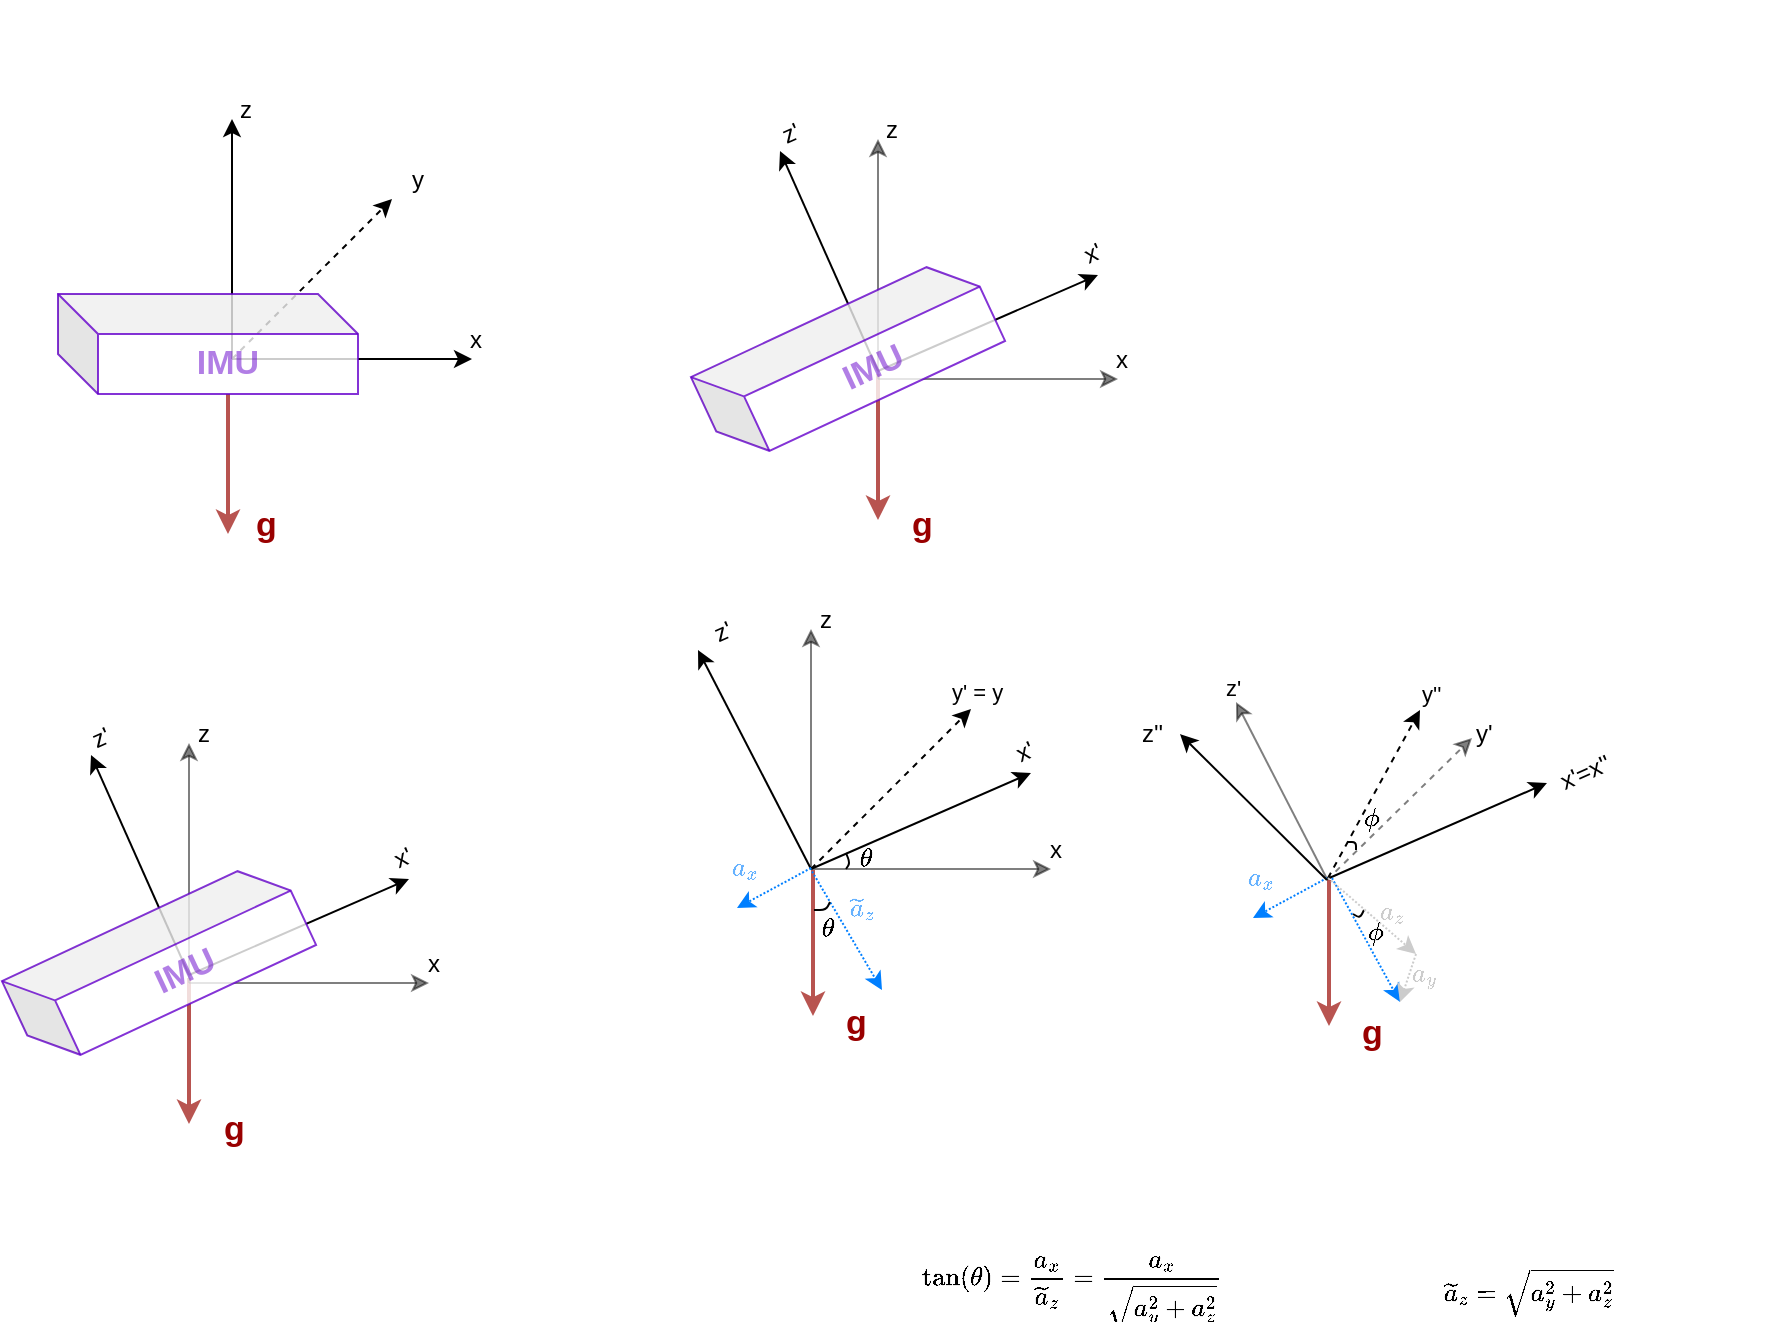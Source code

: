 <mxfile version="11.1.4" type="device"><diagram id="0EHha5lIteUebjyNbjk4" name="Page-1"><mxGraphModel dx="1221" dy="692" grid="1" gridSize="2" guides="1" tooltips="1" connect="1" arrows="1" fold="1" page="1" pageScale="1" pageWidth="827" pageHeight="1169" math="1" shadow="0"><root><mxCell id="0"/><mxCell id="1" parent="0"/><mxCell id="jqTsa8UyW_5AuP-ACRvg-2" value="" style="endArrow=classic;html=1;exitX=0;exitY=0;exitDx=85;exitDy=50;exitPerimeter=0;strokeWidth=2;strokeColor=#b85450;fillColor=#f8cecc;" parent="1" source="jqTsa8UyW_5AuP-ACRvg-1" edge="1"><mxGeometry width="50" height="50" relative="1" as="geometry"><mxPoint x="140" y="440" as="sourcePoint"/><mxPoint x="225" y="440" as="targetPoint"/></mxGeometry></mxCell><mxCell id="jqTsa8UyW_5AuP-ACRvg-9" value="" style="group;strokeWidth=5;strokeColor=none;perimeterSpacing=0;" parent="1" vertex="1" connectable="0"><mxGeometry x="227" y="217.5" width="137" height="135" as="geometry"/></mxCell><mxCell id="jqTsa8UyW_5AuP-ACRvg-3" value="" style="endArrow=classic;html=1;" parent="jqTsa8UyW_5AuP-ACRvg-9" edge="1"><mxGeometry width="50" height="50" relative="1" as="geometry"><mxPoint y="135" as="sourcePoint"/><mxPoint x="120" y="135" as="targetPoint"/></mxGeometry></mxCell><mxCell id="jqTsa8UyW_5AuP-ACRvg-4" value="" style="endArrow=classic;html=1;" parent="jqTsa8UyW_5AuP-ACRvg-9" edge="1"><mxGeometry width="50" height="50" relative="1" as="geometry"><mxPoint y="135" as="sourcePoint"/><mxPoint y="15" as="targetPoint"/></mxGeometry></mxCell><mxCell id="jqTsa8UyW_5AuP-ACRvg-5" value="" style="endArrow=classic;html=1;dashed=1;" parent="jqTsa8UyW_5AuP-ACRvg-9" edge="1"><mxGeometry width="50" height="50" relative="1" as="geometry"><mxPoint y="135" as="sourcePoint"/><mxPoint x="80" y="55" as="targetPoint"/></mxGeometry></mxCell><mxCell id="jqTsa8UyW_5AuP-ACRvg-6" value="z" style="text;html=1;resizable=0;points=[];autosize=1;align=left;verticalAlign=top;spacingTop=-4;" parent="jqTsa8UyW_5AuP-ACRvg-9" vertex="1"><mxGeometry x="2" width="20" height="20" as="geometry"/></mxCell><mxCell id="jqTsa8UyW_5AuP-ACRvg-7" value="x" style="text;html=1;resizable=0;points=[];autosize=1;align=left;verticalAlign=top;spacingTop=-4;" parent="jqTsa8UyW_5AuP-ACRvg-9" vertex="1"><mxGeometry x="117" y="115" width="20" height="20" as="geometry"/></mxCell><mxCell id="jqTsa8UyW_5AuP-ACRvg-8" value="y" style="text;html=1;resizable=0;points=[];autosize=1;align=left;verticalAlign=top;spacingTop=-4;" parent="jqTsa8UyW_5AuP-ACRvg-9" vertex="1"><mxGeometry x="88" y="35" width="20" height="20" as="geometry"/></mxCell><mxCell id="jqTsa8UyW_5AuP-ACRvg-1" value="&lt;b&gt;&lt;font style=&quot;font-size: 17px&quot; color=&quot;#6600cc&quot;&gt;IMU&lt;/font&gt;&lt;/b&gt;" style="shape=cube;whiteSpace=wrap;html=1;boundedLbl=1;backgroundOutline=1;darkOpacity=0.05;darkOpacity2=0.1;strokeColor=#6600CC;fillOpacity=80;strokeOpacity=80;textOpacity=50;" parent="1" vertex="1"><mxGeometry x="140" y="320" width="150" height="50" as="geometry"/></mxCell><mxCell id="jqTsa8UyW_5AuP-ACRvg-24" value="g" style="text;html=1;resizable=0;points=[];autosize=1;align=left;verticalAlign=top;spacingTop=-4;fontStyle=1;fontColor=#990000;fontSize=17;" parent="1" vertex="1"><mxGeometry x="237" y="423" width="20" height="20" as="geometry"/></mxCell><mxCell id="jqTsa8UyW_5AuP-ACRvg-26" value="" style="endArrow=classic;html=1;strokeWidth=2;strokeColor=#b85450;fillColor=#f8cecc;" parent="1" edge="1"><mxGeometry width="50" height="50" relative="1" as="geometry"><mxPoint x="550" y="360" as="sourcePoint"/><mxPoint x="550" y="433" as="targetPoint"/></mxGeometry></mxCell><mxCell id="jqTsa8UyW_5AuP-ACRvg-41" value="g" style="text;html=1;resizable=0;points=[];autosize=1;align=left;verticalAlign=top;spacingTop=-4;fontStyle=1;fontColor=#990000;fontSize=17;" parent="1" vertex="1"><mxGeometry x="565" y="423" width="20" height="20" as="geometry"/></mxCell><mxCell id="jqTsa8UyW_5AuP-ACRvg-44" value="" style="group;rotation=-24;" parent="1" vertex="1" connectable="0"><mxGeometry x="516" y="201.5" width="171" height="161" as="geometry"/></mxCell><mxCell id="jqTsa8UyW_5AuP-ACRvg-45" value="" style="endArrow=classic;html=1;" parent="jqTsa8UyW_5AuP-ACRvg-44" edge="1"><mxGeometry width="50" height="50" relative="1" as="geometry"><mxPoint x="34" y="157" as="sourcePoint"/><mxPoint x="144" y="109" as="targetPoint"/></mxGeometry></mxCell><mxCell id="jqTsa8UyW_5AuP-ACRvg-46" value="" style="endArrow=classic;html=1;" parent="jqTsa8UyW_5AuP-ACRvg-44" edge="1"><mxGeometry width="50" height="50" relative="1" as="geometry"><mxPoint x="34" y="157" as="sourcePoint"/><mxPoint x="-15" y="47" as="targetPoint"/></mxGeometry></mxCell><mxCell id="jqTsa8UyW_5AuP-ACRvg-48" value="z'" style="text;html=1;resizable=0;points=[];autosize=1;align=left;verticalAlign=top;spacingTop=-4;rotation=-24;" parent="jqTsa8UyW_5AuP-ACRvg-44" vertex="1"><mxGeometry x="-16" y="27" width="20" height="20" as="geometry"/></mxCell><mxCell id="jqTsa8UyW_5AuP-ACRvg-49" value="x'" style="text;html=1;resizable=0;points=[];autosize=1;align=left;verticalAlign=top;spacingTop=-4;rotation=-24;" parent="jqTsa8UyW_5AuP-ACRvg-44" vertex="1"><mxGeometry x="135" y="87" width="20" height="20" as="geometry"/></mxCell><mxCell id="jqTsa8UyW_5AuP-ACRvg-51" value="" style="group;opacity=40;" parent="jqTsa8UyW_5AuP-ACRvg-44" vertex="1" connectable="0"><mxGeometry x="34" y="26" width="137" height="135" as="geometry"/></mxCell><mxCell id="jqTsa8UyW_5AuP-ACRvg-52" value="" style="endArrow=classic;html=1;opacity=50;" parent="jqTsa8UyW_5AuP-ACRvg-51" edge="1"><mxGeometry width="50" height="50" relative="1" as="geometry"><mxPoint y="135" as="sourcePoint"/><mxPoint x="120" y="135" as="targetPoint"/></mxGeometry></mxCell><mxCell id="jqTsa8UyW_5AuP-ACRvg-53" value="" style="endArrow=classic;html=1;opacity=50;" parent="jqTsa8UyW_5AuP-ACRvg-51" edge="1"><mxGeometry width="50" height="50" relative="1" as="geometry"><mxPoint y="135" as="sourcePoint"/><mxPoint y="15" as="targetPoint"/></mxGeometry></mxCell><mxCell id="jqTsa8UyW_5AuP-ACRvg-55" value="z" style="text;html=1;resizable=0;points=[];autosize=1;align=left;verticalAlign=top;spacingTop=-4;" parent="jqTsa8UyW_5AuP-ACRvg-51" vertex="1"><mxGeometry x="2" width="20" height="20" as="geometry"/></mxCell><mxCell id="jqTsa8UyW_5AuP-ACRvg-56" value="x" style="text;html=1;resizable=0;points=[];autosize=1;align=left;verticalAlign=top;spacingTop=-4;" parent="jqTsa8UyW_5AuP-ACRvg-51" vertex="1"><mxGeometry x="117" y="115" width="20" height="20" as="geometry"/></mxCell><mxCell id="jqTsa8UyW_5AuP-ACRvg-25" value="&lt;b&gt;&lt;font style=&quot;font-size: 17px&quot; color=&quot;#6600cc&quot;&gt;IMU&lt;/font&gt;&lt;/b&gt;" style="shape=cube;whiteSpace=wrap;html=1;boundedLbl=1;backgroundOutline=1;darkOpacity=0.05;darkOpacity2=0.1;strokeColor=#6600CC;fillOpacity=80;strokeOpacity=80;textOpacity=50;rotation=-25;" parent="1" vertex="1"><mxGeometry x="460" y="327.5" width="150" height="50" as="geometry"/></mxCell><mxCell id="jqTsa8UyW_5AuP-ACRvg-60" value="" style="endArrow=classic;html=1;strokeWidth=2;strokeColor=#b85450;fillColor=#f8cecc;" parent="1" edge="1"><mxGeometry width="50" height="50" relative="1" as="geometry"><mxPoint x="517.5" y="608" as="sourcePoint"/><mxPoint x="517.5" y="681" as="targetPoint"/></mxGeometry></mxCell><mxCell id="jqTsa8UyW_5AuP-ACRvg-61" value="g" style="text;html=1;resizable=0;points=[];autosize=1;align=left;verticalAlign=top;spacingTop=-4;fontStyle=1;fontColor=#990000;fontSize=17;" parent="1" vertex="1"><mxGeometry x="531.5" y="672" width="20" height="20" as="geometry"/></mxCell><mxCell id="jqTsa8UyW_5AuP-ACRvg-62" value="" style="endArrow=classic;html=1;" parent="1" edge="1"><mxGeometry width="50" height="50" relative="1" as="geometry"><mxPoint x="516.5" y="607.5" as="sourcePoint"/><mxPoint x="626.5" y="559.5" as="targetPoint"/></mxGeometry></mxCell><mxCell id="jqTsa8UyW_5AuP-ACRvg-63" value="" style="endArrow=classic;html=1;" parent="1" edge="1"><mxGeometry width="50" height="50" relative="1" as="geometry"><mxPoint x="516.5" y="607.5" as="sourcePoint"/><mxPoint x="460" y="498" as="targetPoint"/></mxGeometry></mxCell><mxCell id="jqTsa8UyW_5AuP-ACRvg-64" value="z'" style="text;html=1;resizable=0;points=[];autosize=1;align=left;verticalAlign=top;spacingTop=-4;rotation=-24;" parent="1" vertex="1"><mxGeometry x="466.5" y="477.5" width="20" height="20" as="geometry"/></mxCell><mxCell id="jqTsa8UyW_5AuP-ACRvg-65" value="x'" style="text;html=1;resizable=0;points=[];autosize=1;align=left;verticalAlign=top;spacingTop=-4;rotation=-24;" parent="1" vertex="1"><mxGeometry x="617.5" y="537.5" width="20" height="20" as="geometry"/></mxCell><mxCell id="jqTsa8UyW_5AuP-ACRvg-66" value="" style="group;opacity=40;" parent="1" vertex="1" connectable="0"><mxGeometry x="516.5" y="472.5" width="152.5" height="136" as="geometry"/></mxCell><mxCell id="jqTsa8UyW_5AuP-ACRvg-67" value="" style="endArrow=classic;html=1;opacity=50;" parent="jqTsa8UyW_5AuP-ACRvg-66" edge="1"><mxGeometry width="50" height="50" relative="1" as="geometry"><mxPoint y="135" as="sourcePoint"/><mxPoint x="120" y="135" as="targetPoint"/></mxGeometry></mxCell><mxCell id="jqTsa8UyW_5AuP-ACRvg-68" value="" style="endArrow=classic;html=1;opacity=50;" parent="jqTsa8UyW_5AuP-ACRvg-66" edge="1"><mxGeometry width="50" height="50" relative="1" as="geometry"><mxPoint y="135" as="sourcePoint"/><mxPoint y="15" as="targetPoint"/></mxGeometry></mxCell><mxCell id="jqTsa8UyW_5AuP-ACRvg-69" value="z" style="text;html=1;resizable=0;points=[];autosize=1;align=left;verticalAlign=top;spacingTop=-4;" parent="jqTsa8UyW_5AuP-ACRvg-66" vertex="1"><mxGeometry x="2" width="20" height="20" as="geometry"/></mxCell><mxCell id="jqTsa8UyW_5AuP-ACRvg-70" value="x" style="text;html=1;resizable=0;points=[];autosize=1;align=left;verticalAlign=top;spacingTop=-4;" parent="jqTsa8UyW_5AuP-ACRvg-66" vertex="1"><mxGeometry x="117" y="115" width="20" height="20" as="geometry"/></mxCell><mxCell id="jqTsa8UyW_5AuP-ACRvg-107" value="" style="endArrow=classic;html=1;dashed=1;" parent="jqTsa8UyW_5AuP-ACRvg-66" edge="1"><mxGeometry width="50" height="50" relative="1" as="geometry"><mxPoint y="135" as="sourcePoint"/><mxPoint x="80" y="55" as="targetPoint"/></mxGeometry></mxCell><mxCell id="jqTsa8UyW_5AuP-ACRvg-148" value="" style="endArrow=none;html=1;strokeColor=#000000;strokeWidth=1;fontSize=11;fontColor=#000000;" parent="jqTsa8UyW_5AuP-ACRvg-66" edge="1"><mxGeometry width="50" height="50" relative="1" as="geometry"><mxPoint x="17.5" y="135" as="sourcePoint"/><mxPoint x="17.5" y="127" as="targetPoint"/><Array as="points"><mxPoint x="19.5" y="132"/></Array></mxGeometry></mxCell><mxCell id="jqTsa8UyW_5AuP-ACRvg-149" value="`\theta`" style="text;html=1;resizable=0;points=[];autosize=1;align=left;verticalAlign=top;spacingTop=-4;fontSize=11;fontColor=#000000;" parent="jqTsa8UyW_5AuP-ACRvg-66" vertex="1"><mxGeometry x="22.5" y="120" width="46" height="14" as="geometry"/></mxCell><mxCell id="jqTsa8UyW_5AuP-ACRvg-72" value="" style="endArrow=classic;html=1;dashed=1;strokeColor=#007FFF;strokeWidth=1;fontSize=17;fontColor=#990000;dashPattern=1 1;" parent="1" edge="1"><mxGeometry width="50" height="50" relative="1" as="geometry"><mxPoint x="516.5" y="607" as="sourcePoint"/><mxPoint x="479.5" y="627" as="targetPoint"/></mxGeometry></mxCell><mxCell id="jqTsa8UyW_5AuP-ACRvg-77" value="`a_x`" style="text;html=1;resizable=0;points=[];autosize=1;align=left;verticalAlign=top;spacingTop=-4;fontSize=11;fontColor=#66B2FF;" parent="1" vertex="1"><mxGeometry x="474.5" y="597.5" width="36" height="14" as="geometry"/></mxCell><mxCell id="jqTsa8UyW_5AuP-ACRvg-80" value="" style="endArrow=classic;html=1;dashed=1;dashPattern=1 1;strokeColor=#007FFF;strokeWidth=1;fontSize=11;fontColor=#66B2FF;" parent="1" edge="1"><mxGeometry width="50" height="50" relative="1" as="geometry"><mxPoint x="516" y="607" as="sourcePoint"/><mxPoint x="552" y="668" as="targetPoint"/></mxGeometry></mxCell><mxCell id="jqTsa8UyW_5AuP-ACRvg-83" value="" style="endArrow=classic;html=1;strokeWidth=2;strokeColor=#b85450;fillColor=#f8cecc;" parent="1" edge="1"><mxGeometry width="50" height="50" relative="1" as="geometry"><mxPoint x="775.5" y="613" as="sourcePoint"/><mxPoint x="775.5" y="686" as="targetPoint"/></mxGeometry></mxCell><mxCell id="jqTsa8UyW_5AuP-ACRvg-84" value="g" style="text;html=1;resizable=0;points=[];autosize=1;align=left;verticalAlign=top;spacingTop=-4;fontStyle=1;fontColor=#990000;fontSize=17;" parent="1" vertex="1"><mxGeometry x="789.5" y="677" width="20" height="20" as="geometry"/></mxCell><mxCell id="jqTsa8UyW_5AuP-ACRvg-85" value="" style="endArrow=classic;html=1;" parent="1" edge="1"><mxGeometry width="50" height="50" relative="1" as="geometry"><mxPoint x="774.5" y="612.5" as="sourcePoint"/><mxPoint x="884.5" y="564.5" as="targetPoint"/></mxGeometry></mxCell><mxCell id="jqTsa8UyW_5AuP-ACRvg-86" value="" style="endArrow=classic;html=1;textOpacity=50;opacity=50;" parent="1" edge="1"><mxGeometry width="50" height="50" relative="1" as="geometry"><mxPoint x="774.5" y="612.5" as="sourcePoint"/><mxPoint x="729" y="524" as="targetPoint"/></mxGeometry></mxCell><mxCell id="jqTsa8UyW_5AuP-ACRvg-87" value="x'=x''" style="text;html=1;resizable=0;points=[];autosize=1;align=left;verticalAlign=top;spacingTop=-4;rotation=-24;" parent="1" vertex="1"><mxGeometry x="888" y="548" width="36" height="16" as="geometry"/></mxCell><mxCell id="jqTsa8UyW_5AuP-ACRvg-91" value="" style="endArrow=classic;html=1;dashed=1;strokeColor=#007FFF;strokeWidth=1;fontSize=17;fontColor=#990000;dashPattern=1 1;" parent="1" edge="1"><mxGeometry width="50" height="50" relative="1" as="geometry"><mxPoint x="774.5" y="612" as="sourcePoint"/><mxPoint x="737.5" y="632" as="targetPoint"/></mxGeometry></mxCell><mxCell id="jqTsa8UyW_5AuP-ACRvg-92" value="`a_z`" style="text;html=1;resizable=0;points=[];autosize=1;align=left;verticalAlign=top;spacingTop=-4;fontSize=11;fontColor=#CCCCCC;" parent="1" vertex="1"><mxGeometry x="799" y="620" width="36" height="14" as="geometry"/></mxCell><mxCell id="jqTsa8UyW_5AuP-ACRvg-93" value="`a_x`" style="text;html=1;resizable=0;points=[];autosize=1;align=left;verticalAlign=top;spacingTop=-4;fontSize=11;fontColor=#66B2FF;" parent="1" vertex="1"><mxGeometry x="732.5" y="602.5" width="36" height="14" as="geometry"/></mxCell><mxCell id="jqTsa8UyW_5AuP-ACRvg-94" value="" style="endArrow=classic;html=1;dashed=1;dashPattern=1 1;strokeColor=#007FFF;strokeWidth=1;fontSize=11;fontColor=#66B2FF;" parent="1" edge="1"><mxGeometry width="50" height="50" relative="1" as="geometry"><mxPoint x="777" y="612" as="sourcePoint"/><mxPoint x="811" y="674" as="targetPoint"/></mxGeometry></mxCell><mxCell id="jqTsa8UyW_5AuP-ACRvg-98" value="" style="group;strokeWidth=5;strokeColor=none;perimeterSpacing=0;" parent="1" vertex="1" connectable="0"><mxGeometry x="723.5" y="478" width="137" height="135" as="geometry"/></mxCell><mxCell id="jqTsa8UyW_5AuP-ACRvg-100" value="" style="endArrow=classic;html=1;" parent="jqTsa8UyW_5AuP-ACRvg-98" edge="1"><mxGeometry width="50" height="50" relative="1" as="geometry"><mxPoint x="51" y="135" as="sourcePoint"/><mxPoint x="-22.5" y="62" as="targetPoint"/></mxGeometry></mxCell><mxCell id="jqTsa8UyW_5AuP-ACRvg-101" value="" style="endArrow=classic;html=1;dashed=1;fontColor=#CCCCCC;opacity=50;" parent="jqTsa8UyW_5AuP-ACRvg-98" edge="1"><mxGeometry width="50" height="50" relative="1" as="geometry"><mxPoint x="51" y="135" as="sourcePoint"/><mxPoint x="123.5" y="64" as="targetPoint"/></mxGeometry></mxCell><mxCell id="jqTsa8UyW_5AuP-ACRvg-104" value="y'" style="text;html=1;resizable=0;points=[];autosize=1;align=left;verticalAlign=top;spacingTop=-4;" parent="jqTsa8UyW_5AuP-ACRvg-98" vertex="1"><mxGeometry x="123.5" y="51.5" width="20" height="20" as="geometry"/></mxCell><mxCell id="jqTsa8UyW_5AuP-ACRvg-155" value="" style="endArrow=none;html=1;strokeColor=#000000;strokeWidth=1;fontSize=11;fontColor=#000000;" parent="jqTsa8UyW_5AuP-ACRvg-98" edge="1"><mxGeometry width="50" height="50" relative="1" as="geometry"><mxPoint x="64" y="152" as="sourcePoint"/><mxPoint x="69.5" y="150" as="targetPoint"/><Array as="points"><mxPoint x="67.5" y="154"/></Array></mxGeometry></mxCell><mxCell id="jqTsa8UyW_5AuP-ACRvg-106" value="" style="endArrow=classic;html=1;dashed=1;" parent="1" edge="1"><mxGeometry width="50" height="50" relative="1" as="geometry"><mxPoint x="775" y="612" as="sourcePoint"/><mxPoint x="821" y="528" as="targetPoint"/></mxGeometry></mxCell><mxCell id="jqTsa8UyW_5AuP-ACRvg-108" value="y' = y" style="text;html=1;resizable=0;points=[];autosize=1;align=left;verticalAlign=top;spacingTop=-4;fontSize=11;fontColor=#000000;" parent="1" vertex="1"><mxGeometry x="585" y="510" width="40" height="10" as="geometry"/></mxCell><mxCell id="jqTsa8UyW_5AuP-ACRvg-132" value="" style="endArrow=classic;html=1;strokeWidth=2;strokeColor=#b85450;fillColor=#f8cecc;" parent="1" edge="1"><mxGeometry width="50" height="50" relative="1" as="geometry"><mxPoint x="205.5" y="662" as="sourcePoint"/><mxPoint x="205.5" y="735" as="targetPoint"/></mxGeometry></mxCell><mxCell id="jqTsa8UyW_5AuP-ACRvg-133" value="g" style="text;html=1;resizable=0;points=[];autosize=1;align=left;verticalAlign=top;spacingTop=-4;fontStyle=1;fontColor=#990000;fontSize=17;" parent="1" vertex="1"><mxGeometry x="220.5" y="725" width="20" height="20" as="geometry"/></mxCell><mxCell id="jqTsa8UyW_5AuP-ACRvg-134" value="" style="endArrow=classic;html=1;" parent="1" edge="1"><mxGeometry width="50" height="50" relative="1" as="geometry"><mxPoint x="205.5" y="660.5" as="sourcePoint"/><mxPoint x="315.5" y="612.5" as="targetPoint"/></mxGeometry></mxCell><mxCell id="jqTsa8UyW_5AuP-ACRvg-135" value="" style="endArrow=classic;html=1;" parent="1" edge="1"><mxGeometry width="50" height="50" relative="1" as="geometry"><mxPoint x="205.5" y="660.5" as="sourcePoint"/><mxPoint x="156.5" y="550.5" as="targetPoint"/></mxGeometry></mxCell><mxCell id="jqTsa8UyW_5AuP-ACRvg-136" value="z'" style="text;html=1;resizable=0;points=[];autosize=1;align=left;verticalAlign=top;spacingTop=-4;rotation=-24;" parent="1" vertex="1"><mxGeometry x="155.5" y="530.5" width="20" height="20" as="geometry"/></mxCell><mxCell id="jqTsa8UyW_5AuP-ACRvg-137" value="x'" style="text;html=1;resizable=0;points=[];autosize=1;align=left;verticalAlign=top;spacingTop=-4;rotation=-24;" parent="1" vertex="1"><mxGeometry x="306.5" y="590.5" width="20" height="20" as="geometry"/></mxCell><mxCell id="jqTsa8UyW_5AuP-ACRvg-138" value="" style="group;opacity=40;" parent="1" vertex="1" connectable="0"><mxGeometry x="205.5" y="529.5" width="137" height="135" as="geometry"/></mxCell><mxCell id="jqTsa8UyW_5AuP-ACRvg-139" value="" style="endArrow=classic;html=1;opacity=50;" parent="jqTsa8UyW_5AuP-ACRvg-138" edge="1"><mxGeometry width="50" height="50" relative="1" as="geometry"><mxPoint y="135" as="sourcePoint"/><mxPoint x="120" y="135" as="targetPoint"/></mxGeometry></mxCell><mxCell id="jqTsa8UyW_5AuP-ACRvg-140" value="" style="endArrow=classic;html=1;opacity=50;" parent="jqTsa8UyW_5AuP-ACRvg-138" edge="1"><mxGeometry width="50" height="50" relative="1" as="geometry"><mxPoint y="135" as="sourcePoint"/><mxPoint y="15" as="targetPoint"/></mxGeometry></mxCell><mxCell id="jqTsa8UyW_5AuP-ACRvg-141" value="z" style="text;html=1;resizable=0;points=[];autosize=1;align=left;verticalAlign=top;spacingTop=-4;" parent="jqTsa8UyW_5AuP-ACRvg-138" vertex="1"><mxGeometry x="2" width="20" height="20" as="geometry"/></mxCell><mxCell id="jqTsa8UyW_5AuP-ACRvg-142" value="x" style="text;html=1;resizable=0;points=[];autosize=1;align=left;verticalAlign=top;spacingTop=-4;" parent="jqTsa8UyW_5AuP-ACRvg-138" vertex="1"><mxGeometry x="117" y="115" width="20" height="20" as="geometry"/></mxCell><mxCell id="jqTsa8UyW_5AuP-ACRvg-143" value="&lt;b&gt;&lt;font style=&quot;font-size: 17px&quot; color=&quot;#6600cc&quot;&gt;IMU&lt;/font&gt;&lt;/b&gt;" style="shape=cube;whiteSpace=wrap;html=1;boundedLbl=1;backgroundOutline=1;darkOpacity=0.05;darkOpacity2=0.1;strokeColor=#6600CC;fillOpacity=80;strokeOpacity=80;textOpacity=50;rotation=-25;" parent="1" vertex="1"><mxGeometry x="115.5" y="629.5" width="150" height="50" as="geometry"/></mxCell><mxCell id="jqTsa8UyW_5AuP-ACRvg-144" value="" style="endArrow=classic;html=1;dashed=1;dashPattern=1 1;strokeColor=#CCCCCC;strokeWidth=1;fontSize=11;fontColor=#66B2FF;" parent="1" edge="1"><mxGeometry width="50" height="50" relative="1" as="geometry"><mxPoint x="775" y="612" as="sourcePoint"/><mxPoint x="819" y="650" as="targetPoint"/></mxGeometry></mxCell><mxCell id="jqTsa8UyW_5AuP-ACRvg-145" value="" style="endArrow=classic;html=1;dashed=1;dashPattern=1 1;strokeColor=#CCCCCC;strokeWidth=1;fontSize=11;fontColor=#66B2FF;" parent="1" edge="1"><mxGeometry width="50" height="50" relative="1" as="geometry"><mxPoint x="819" y="650" as="sourcePoint"/><mxPoint x="811" y="674" as="targetPoint"/></mxGeometry></mxCell><mxCell id="jqTsa8UyW_5AuP-ACRvg-146" value="`a_y`" style="text;html=1;resizable=0;points=[];autosize=1;align=left;verticalAlign=top;spacingTop=-4;fontSize=11;fontColor=#CCCCCC;" parent="1" vertex="1"><mxGeometry x="815" y="651" width="36" height="14" as="geometry"/></mxCell><mxCell id="jqTsa8UyW_5AuP-ACRvg-147" value="y''" style="text;html=1;resizable=0;points=[];autosize=1;align=left;verticalAlign=top;spacingTop=-4;fontSize=11;fontColor=#000000;" parent="1" vertex="1"><mxGeometry x="820" y="511" width="22" height="14" as="geometry"/></mxCell><mxCell id="jqTsa8UyW_5AuP-ACRvg-150" value="" style="endArrow=none;html=1;strokeColor=#000000;strokeWidth=1;fontSize=11;fontColor=#CCCCCC;" parent="1" edge="1"><mxGeometry width="50" height="50" relative="1" as="geometry"><mxPoint x="518" y="628" as="sourcePoint"/><mxPoint x="526" y="624" as="targetPoint"/><Array as="points"><mxPoint x="524" y="628"/></Array></mxGeometry></mxCell><mxCell id="jqTsa8UyW_5AuP-ACRvg-151" value="`\theta`" style="text;html=1;resizable=0;points=[];autosize=1;align=left;verticalAlign=top;spacingTop=-4;fontSize=11;fontColor=#000000;" parent="1" vertex="1"><mxGeometry x="520" y="628" width="46" height="14" as="geometry"/></mxCell><mxCell id="jqTsa8UyW_5AuP-ACRvg-152" value="" style="endArrow=none;html=1;strokeColor=#000000;strokeWidth=1;fontSize=11;fontColor=#CCCCCC;" parent="1" edge="1"><mxGeometry width="50" height="50" relative="1" as="geometry"><mxPoint x="785" y="594" as="sourcePoint"/><mxPoint x="789" y="598" as="targetPoint"/><Array as="points"><mxPoint x="789" y="594"/></Array></mxGeometry></mxCell><mxCell id="jqTsa8UyW_5AuP-ACRvg-153" value="`\phi`" style="text;html=1;resizable=0;points=[];autosize=1;align=left;verticalAlign=top;spacingTop=-4;fontSize=11;fontColor=#000000;" parent="1" vertex="1"><mxGeometry x="791" y="573" width="36" height="14" as="geometry"/></mxCell><mxCell id="jqTsa8UyW_5AuP-ACRvg-154" value="`\phi`" style="text;html=1;resizable=0;points=[];autosize=1;align=left;verticalAlign=top;spacingTop=-4;fontSize=11;fontColor=#000000;" parent="1" vertex="1"><mxGeometry x="793" y="630" width="36" height="14" as="geometry"/></mxCell><mxCell id="jqTsa8UyW_5AuP-ACRvg-156" value="`tan(\theta) = a_x / \tilde a_z = a_x / \sqrt (a_y^2 + a_z^2)&lt;br&gt;`" style="text;html=1;resizable=0;points=[];autosize=1;align=left;verticalAlign=top;spacingTop=-4;fontSize=11;fontColor=#000000;" parent="1" vertex="1"><mxGeometry x="570" y="798" width="290" height="26" as="geometry"/></mxCell><mxCell id="jqTsa8UyW_5AuP-ACRvg-157" value="`\tilde a_z = \sqrt (a_y^2 + a_z^2)&lt;br&gt;`" style="text;html=1;resizable=0;points=[];autosize=1;align=left;verticalAlign=top;spacingTop=-4;fontSize=11;fontColor=#000000;" parent="1" vertex="1"><mxGeometry x="831" y="804" width="174" height="26" as="geometry"/></mxCell><mxCell id="jqTsa8UyW_5AuP-ACRvg-159" value="`\tilde a_z&lt;br&gt;`" style="text;html=1;resizable=0;points=[];autosize=1;align=left;verticalAlign=top;spacingTop=-4;fontSize=11;fontColor=#66B2FF;" parent="1" vertex="1"><mxGeometry x="534" y="617.5" width="58" height="26" as="geometry"/></mxCell><mxCell id="jqTsa8UyW_5AuP-ACRvg-160" value="z'" style="text;html=1;resizable=0;points=[];autosize=1;align=left;verticalAlign=top;spacingTop=-4;fontSize=11;fontColor=#000000;" parent="1" vertex="1"><mxGeometry x="722" y="508" width="18" height="14" as="geometry"/></mxCell><mxCell id="jqTsa8UyW_5AuP-ACRvg-102" value="z''" style="text;html=1;resizable=0;points=[];autosize=1;align=left;verticalAlign=top;spacingTop=-4;" parent="1" vertex="1"><mxGeometry x="680" y="529.5" width="22" height="16" as="geometry"/></mxCell></root></mxGraphModel></diagram></mxfile>